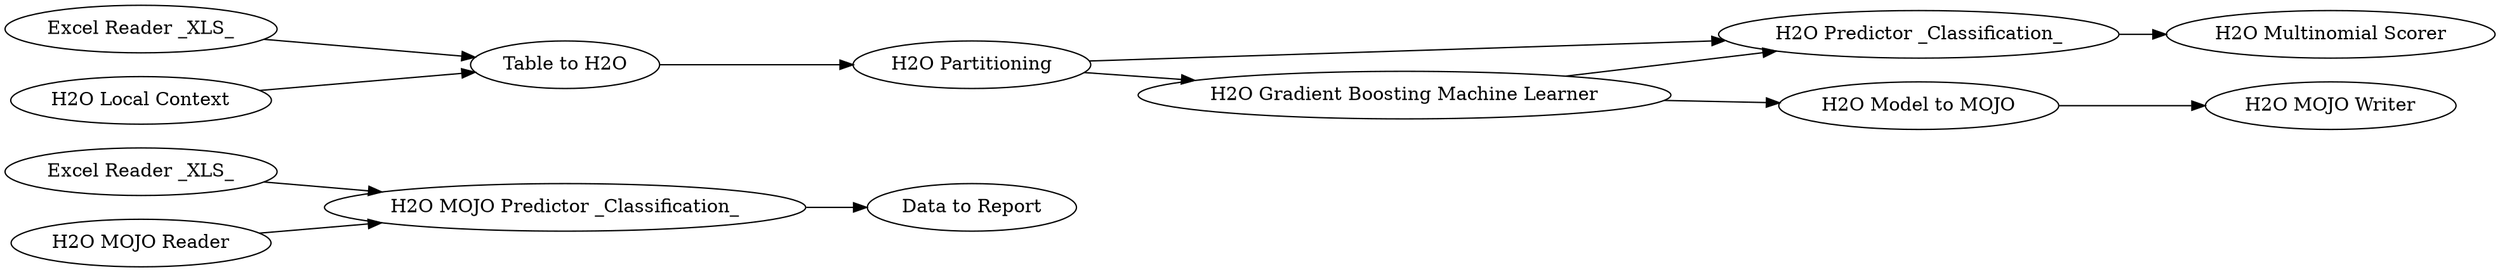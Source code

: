 digraph {
	"-718083537018024188_4" [label="Excel Reader _XLS_"]
	"-718083537018024188_12" [label="H2O MOJO Predictor _Classification_"]
	"-718083537018024188_7" [label="H2O Gradient Boosting Machine Learner"]
	"-718083537018024188_9" [label="H2O MOJO Writer"]
	"-718083537018024188_3" [label="H2O MOJO Reader"]
	"-718083537018024188_13" [label="Data to Report"]
	"-718083537018024188_10" [label="H2O Predictor _Classification_"]
	"-718083537018024188_1" [label="Excel Reader _XLS_"]
	"-718083537018024188_2" [label="H2O Local Context"]
	"-718083537018024188_5" [label="Table to H2O"]
	"-718083537018024188_11" [label="H2O Multinomial Scorer"]
	"-718083537018024188_6" [label="H2O Partitioning"]
	"-718083537018024188_8" [label="H2O Model to MOJO"]
	"-718083537018024188_7" -> "-718083537018024188_10"
	"-718083537018024188_8" -> "-718083537018024188_9"
	"-718083537018024188_3" -> "-718083537018024188_12"
	"-718083537018024188_5" -> "-718083537018024188_6"
	"-718083537018024188_6" -> "-718083537018024188_10"
	"-718083537018024188_6" -> "-718083537018024188_7"
	"-718083537018024188_7" -> "-718083537018024188_8"
	"-718083537018024188_10" -> "-718083537018024188_11"
	"-718083537018024188_1" -> "-718083537018024188_5"
	"-718083537018024188_4" -> "-718083537018024188_12"
	"-718083537018024188_2" -> "-718083537018024188_5"
	"-718083537018024188_12" -> "-718083537018024188_13"
	rankdir=LR
}
